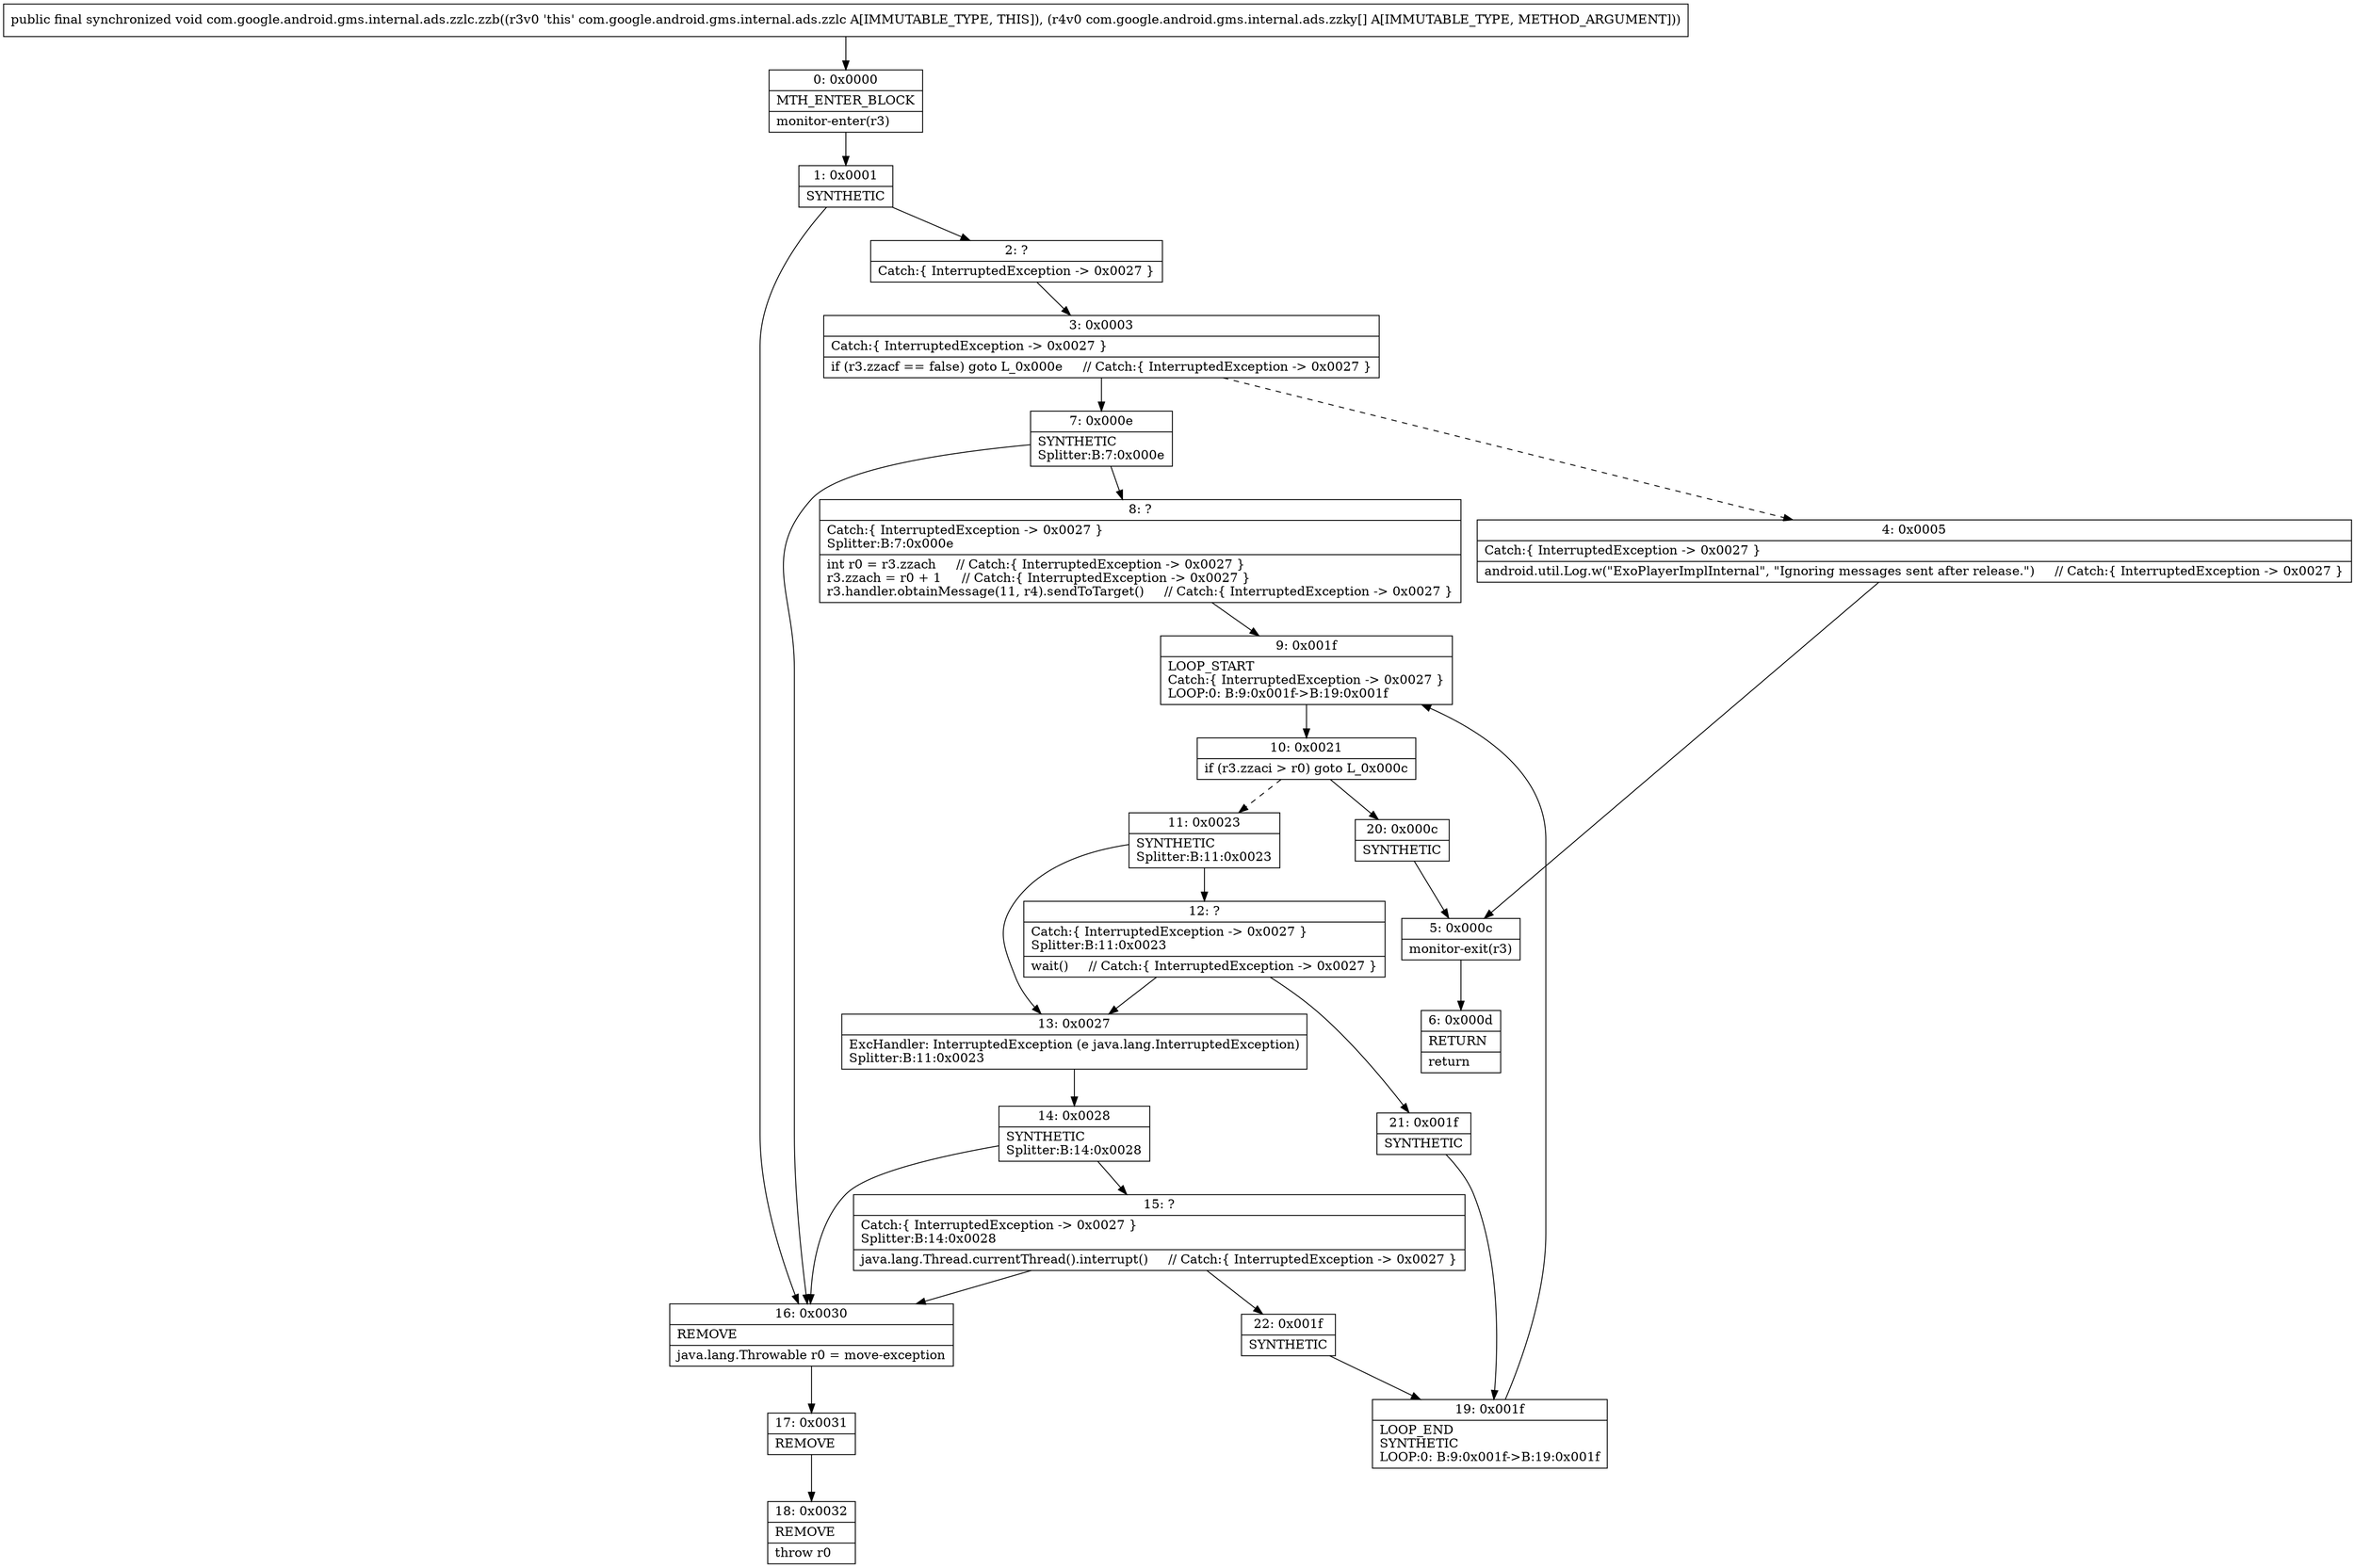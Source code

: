 digraph "CFG forcom.google.android.gms.internal.ads.zzlc.zzb([Lcom\/google\/android\/gms\/internal\/ads\/zzky;)V" {
Node_0 [shape=record,label="{0\:\ 0x0000|MTH_ENTER_BLOCK\l|monitor\-enter(r3)\l}"];
Node_1 [shape=record,label="{1\:\ 0x0001|SYNTHETIC\l}"];
Node_2 [shape=record,label="{2\:\ ?|Catch:\{ InterruptedException \-\> 0x0027 \}\l}"];
Node_3 [shape=record,label="{3\:\ 0x0003|Catch:\{ InterruptedException \-\> 0x0027 \}\l|if (r3.zzacf == false) goto L_0x000e     \/\/ Catch:\{ InterruptedException \-\> 0x0027 \}\l}"];
Node_4 [shape=record,label="{4\:\ 0x0005|Catch:\{ InterruptedException \-\> 0x0027 \}\l|android.util.Log.w(\"ExoPlayerImplInternal\", \"Ignoring messages sent after release.\")     \/\/ Catch:\{ InterruptedException \-\> 0x0027 \}\l}"];
Node_5 [shape=record,label="{5\:\ 0x000c|monitor\-exit(r3)\l}"];
Node_6 [shape=record,label="{6\:\ 0x000d|RETURN\l|return\l}"];
Node_7 [shape=record,label="{7\:\ 0x000e|SYNTHETIC\lSplitter:B:7:0x000e\l}"];
Node_8 [shape=record,label="{8\:\ ?|Catch:\{ InterruptedException \-\> 0x0027 \}\lSplitter:B:7:0x000e\l|int r0 = r3.zzach     \/\/ Catch:\{ InterruptedException \-\> 0x0027 \}\lr3.zzach = r0 + 1     \/\/ Catch:\{ InterruptedException \-\> 0x0027 \}\lr3.handler.obtainMessage(11, r4).sendToTarget()     \/\/ Catch:\{ InterruptedException \-\> 0x0027 \}\l}"];
Node_9 [shape=record,label="{9\:\ 0x001f|LOOP_START\lCatch:\{ InterruptedException \-\> 0x0027 \}\lLOOP:0: B:9:0x001f\-\>B:19:0x001f\l}"];
Node_10 [shape=record,label="{10\:\ 0x0021|if (r3.zzaci \> r0) goto L_0x000c\l}"];
Node_11 [shape=record,label="{11\:\ 0x0023|SYNTHETIC\lSplitter:B:11:0x0023\l}"];
Node_12 [shape=record,label="{12\:\ ?|Catch:\{ InterruptedException \-\> 0x0027 \}\lSplitter:B:11:0x0023\l|wait()     \/\/ Catch:\{ InterruptedException \-\> 0x0027 \}\l}"];
Node_13 [shape=record,label="{13\:\ 0x0027|ExcHandler: InterruptedException (e java.lang.InterruptedException)\lSplitter:B:11:0x0023\l}"];
Node_14 [shape=record,label="{14\:\ 0x0028|SYNTHETIC\lSplitter:B:14:0x0028\l}"];
Node_15 [shape=record,label="{15\:\ ?|Catch:\{ InterruptedException \-\> 0x0027 \}\lSplitter:B:14:0x0028\l|java.lang.Thread.currentThread().interrupt()     \/\/ Catch:\{ InterruptedException \-\> 0x0027 \}\l}"];
Node_16 [shape=record,label="{16\:\ 0x0030|REMOVE\l|java.lang.Throwable r0 = move\-exception\l}"];
Node_17 [shape=record,label="{17\:\ 0x0031|REMOVE\l}"];
Node_18 [shape=record,label="{18\:\ 0x0032|REMOVE\l|throw r0\l}"];
Node_19 [shape=record,label="{19\:\ 0x001f|LOOP_END\lSYNTHETIC\lLOOP:0: B:9:0x001f\-\>B:19:0x001f\l}"];
Node_20 [shape=record,label="{20\:\ 0x000c|SYNTHETIC\l}"];
Node_21 [shape=record,label="{21\:\ 0x001f|SYNTHETIC\l}"];
Node_22 [shape=record,label="{22\:\ 0x001f|SYNTHETIC\l}"];
MethodNode[shape=record,label="{public final synchronized void com.google.android.gms.internal.ads.zzlc.zzb((r3v0 'this' com.google.android.gms.internal.ads.zzlc A[IMMUTABLE_TYPE, THIS]), (r4v0 com.google.android.gms.internal.ads.zzky[] A[IMMUTABLE_TYPE, METHOD_ARGUMENT])) }"];
MethodNode -> Node_0;
Node_0 -> Node_1;
Node_1 -> Node_2;
Node_1 -> Node_16;
Node_2 -> Node_3;
Node_3 -> Node_4[style=dashed];
Node_3 -> Node_7;
Node_4 -> Node_5;
Node_5 -> Node_6;
Node_7 -> Node_8;
Node_7 -> Node_16;
Node_8 -> Node_9;
Node_9 -> Node_10;
Node_10 -> Node_11[style=dashed];
Node_10 -> Node_20;
Node_11 -> Node_12;
Node_11 -> Node_13;
Node_12 -> Node_13;
Node_12 -> Node_21;
Node_13 -> Node_14;
Node_14 -> Node_15;
Node_14 -> Node_16;
Node_15 -> Node_16;
Node_15 -> Node_22;
Node_16 -> Node_17;
Node_17 -> Node_18;
Node_19 -> Node_9;
Node_20 -> Node_5;
Node_21 -> Node_19;
Node_22 -> Node_19;
}

